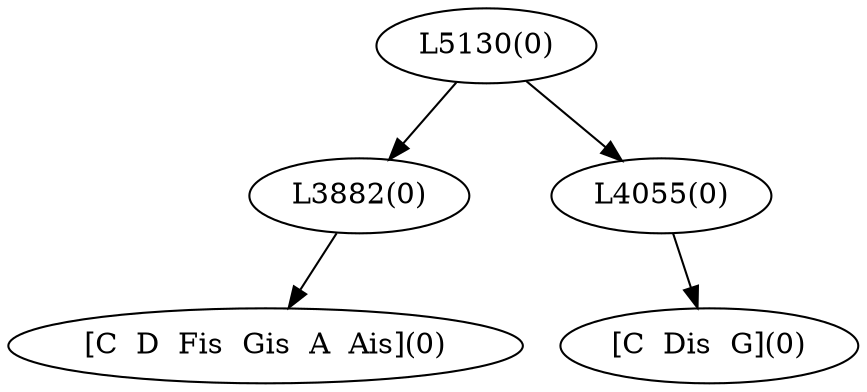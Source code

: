 digraph sample{
"L3882(0)"->"[C  D  Fis  Gis  A  Ais](0)"
"L4055(0)"->"[C  Dis  G](0)"
"L5130(0)"->"L3882(0)"
"L5130(0)"->"L4055(0)"
{rank = min; "L5130(0)"}
{rank = same; "L3882(0)"; "L4055(0)";}
{rank = max; "[C  D  Fis  Gis  A  Ais](0)"; "[C  Dis  G](0)";}
}